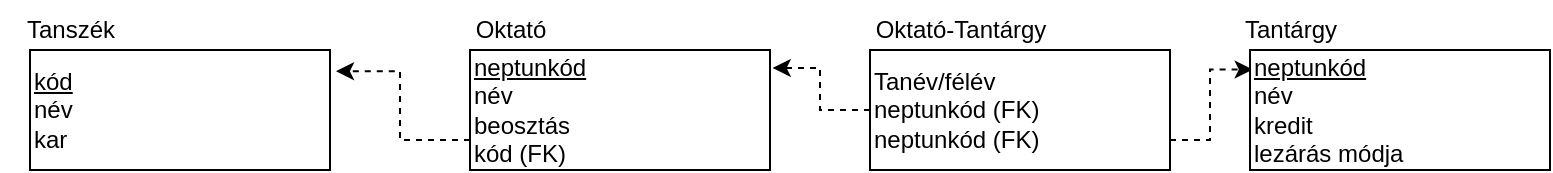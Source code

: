 <mxfile version="20.4.0" type="device" pages="3"><diagram id="xZZGokO2oOTZv_z4ge9-" name="1 oldal"><mxGraphModel dx="1965" dy="635" grid="1" gridSize="10" guides="1" tooltips="1" connect="1" arrows="1" fold="1" page="1" pageScale="1" pageWidth="827" pageHeight="1169" math="0" shadow="0"><root><mxCell id="0"/><mxCell id="1" parent="0"/><mxCell id="-jup2-APODYD8nRjc-1a-1" value="&lt;div style=&quot;&quot;&gt;&lt;u&gt;kód&lt;/u&gt;&lt;/div&gt;&lt;div style=&quot;&quot;&gt;név&lt;/div&gt;&lt;div style=&quot;&quot;&gt;kar&lt;/div&gt;" style="rounded=0;whiteSpace=wrap;html=1;align=left;" vertex="1" parent="1"><mxGeometry x="10" y="260" width="150" height="60" as="geometry"/></mxCell><mxCell id="LSwf5mQj4XX4KTJMRrTz-1" style="edgeStyle=orthogonalEdgeStyle;rounded=0;orthogonalLoop=1;jettySize=auto;html=1;exitX=0;exitY=0.75;exitDx=0;exitDy=0;entryX=1.02;entryY=0.177;entryDx=0;entryDy=0;entryPerimeter=0;dashed=1;" edge="1" parent="1" source="-jup2-APODYD8nRjc-1a-2" target="-jup2-APODYD8nRjc-1a-1"><mxGeometry relative="1" as="geometry"/></mxCell><mxCell id="-jup2-APODYD8nRjc-1a-2" value="&lt;u&gt;neptunkód&lt;/u&gt;&lt;br&gt;név&lt;br&gt;beosztás&lt;br&gt;kód (FK)" style="rounded=0;whiteSpace=wrap;html=1;align=left;" vertex="1" parent="1"><mxGeometry x="230" y="260" width="150" height="60" as="geometry"/></mxCell><mxCell id="-jup2-APODYD8nRjc-1a-16" style="edgeStyle=orthogonalEdgeStyle;rounded=0;orthogonalLoop=1;jettySize=auto;html=1;exitX=1;exitY=0.75;exitDx=0;exitDy=0;entryX=0.009;entryY=0.163;entryDx=0;entryDy=0;entryPerimeter=0;dashed=1;" edge="1" parent="1" source="-jup2-APODYD8nRjc-1a-3" target="-jup2-APODYD8nRjc-1a-4"><mxGeometry relative="1" as="geometry"/></mxCell><mxCell id="-jup2-APODYD8nRjc-1a-17" style="edgeStyle=orthogonalEdgeStyle;rounded=0;orthogonalLoop=1;jettySize=auto;html=1;exitX=0;exitY=0.5;exitDx=0;exitDy=0;entryX=1.009;entryY=0.15;entryDx=0;entryDy=0;entryPerimeter=0;dashed=1;" edge="1" parent="1" source="-jup2-APODYD8nRjc-1a-3" target="-jup2-APODYD8nRjc-1a-2"><mxGeometry relative="1" as="geometry"/></mxCell><mxCell id="-jup2-APODYD8nRjc-1a-3" value="Tanév/félév&lt;br&gt;neptunkód (FK)&lt;br&gt;neptunkód (FK)" style="rounded=0;whiteSpace=wrap;html=1;align=left;" vertex="1" parent="1"><mxGeometry x="430" y="260" width="150" height="60" as="geometry"/></mxCell><mxCell id="-jup2-APODYD8nRjc-1a-4" value="&lt;u&gt;neptunkód&lt;br&gt;&lt;/u&gt;név&lt;br&gt;kredit&lt;br&gt;lezárás módja" style="rounded=0;whiteSpace=wrap;html=1;align=left;" vertex="1" parent="1"><mxGeometry x="620" y="260" width="150" height="60" as="geometry"/></mxCell><mxCell id="-jup2-APODYD8nRjc-1a-5" value="Tanszék" style="text;html=1;align=center;verticalAlign=middle;resizable=0;points=[];autosize=1;strokeColor=none;fillColor=none;" vertex="1" parent="1"><mxGeometry x="-5" y="235" width="70" height="30" as="geometry"/></mxCell><mxCell id="-jup2-APODYD8nRjc-1a-6" value="Oktató" style="text;html=1;align=center;verticalAlign=middle;resizable=0;points=[];autosize=1;strokeColor=none;fillColor=none;" vertex="1" parent="1"><mxGeometry x="220" y="235" width="60" height="30" as="geometry"/></mxCell><mxCell id="-jup2-APODYD8nRjc-1a-7" value="Oktató-Tantárgy" style="text;html=1;align=center;verticalAlign=middle;resizable=0;points=[];autosize=1;strokeColor=none;fillColor=none;" vertex="1" parent="1"><mxGeometry x="420" y="235" width="110" height="30" as="geometry"/></mxCell><mxCell id="-jup2-APODYD8nRjc-1a-8" value="Tantárgy" style="text;html=1;align=center;verticalAlign=middle;resizable=0;points=[];autosize=1;strokeColor=none;fillColor=none;" vertex="1" parent="1"><mxGeometry x="605" y="235" width="70" height="30" as="geometry"/></mxCell></root></mxGraphModel></diagram><diagram id="MEH-6-Mvidd5dblnWSjn" name="2 oldal"><mxGraphModel dx="1138" dy="635" grid="1" gridSize="10" guides="1" tooltips="1" connect="1" arrows="1" fold="1" page="1" pageScale="1" pageWidth="827" pageHeight="1169" math="0" shadow="0"><root><mxCell id="0"/><mxCell id="1" parent="0"/><mxCell id="Kc6aPlns-HXEL1OUdgSd-1" value="Tanszék" style="rounded=0;whiteSpace=wrap;html=1;" vertex="1" parent="1"><mxGeometry x="540" y="740" width="120" height="60" as="geometry"/></mxCell><mxCell id="FNhQ5bB2hk6sJd6edgeo-1" value="Oktató" style="rounded=0;whiteSpace=wrap;html=1;" vertex="1" parent="1"><mxGeometry x="540" y="500" width="120" height="60" as="geometry"/></mxCell><mxCell id="FNhQ5bB2hk6sJd6edgeo-2" value="Tantárgy" style="rounded=0;whiteSpace=wrap;html=1;" vertex="1" parent="1"><mxGeometry x="60" y="500" width="120" height="60" as="geometry"/></mxCell><mxCell id="ti5UxqFT_n5N5VSJ8Pya-1" value="&lt;u&gt;kód&lt;/u&gt;" style="ellipse;whiteSpace=wrap;html=1;" vertex="1" parent="1"><mxGeometry x="470" y="850" width="70" height="60" as="geometry"/></mxCell><mxCell id="ti5UxqFT_n5N5VSJ8Pya-2" value="név" style="ellipse;whiteSpace=wrap;html=1;" vertex="1" parent="1"><mxGeometry x="565" y="850" width="70" height="60" as="geometry"/></mxCell><mxCell id="ti5UxqFT_n5N5VSJ8Pya-3" value="kar" style="ellipse;whiteSpace=wrap;html=1;" vertex="1" parent="1"><mxGeometry x="660" y="850" width="70" height="60" as="geometry"/></mxCell><mxCell id="ti5UxqFT_n5N5VSJ8Pya-8" value="&lt;u&gt;neptunkód&lt;/u&gt;" style="ellipse;whiteSpace=wrap;html=1;" vertex="1" parent="1"><mxGeometry x="480" y="330" width="70" height="60" as="geometry"/></mxCell><mxCell id="ti5UxqFT_n5N5VSJ8Pya-10" value="név" style="ellipse;whiteSpace=wrap;html=1;" vertex="1" parent="1"><mxGeometry x="565" y="330" width="70" height="60" as="geometry"/></mxCell><mxCell id="ti5UxqFT_n5N5VSJ8Pya-11" value="beosztás" style="ellipse;whiteSpace=wrap;html=1;" vertex="1" parent="1"><mxGeometry x="660" y="330" width="70" height="60" as="geometry"/></mxCell><mxCell id="ti5UxqFT_n5N5VSJ8Pya-13" value="Oktató_Tantárgy" style="rhombus;whiteSpace=wrap;html=1;" vertex="1" parent="1"><mxGeometry x="334" y="490" width="80" height="80" as="geometry"/></mxCell><mxCell id="ti5UxqFT_n5N5VSJ8Pya-14" value="" style="endArrow=none;html=1;rounded=0;entryX=0.5;entryY=1;entryDx=0;entryDy=0;exitX=0.5;exitY=0;exitDx=0;exitDy=0;" edge="1" parent="1" source="ti5UxqFT_n5N5VSJ8Pya-1" target="Kc6aPlns-HXEL1OUdgSd-1"><mxGeometry width="50" height="50" relative="1" as="geometry"><mxPoint x="390" y="810" as="sourcePoint"/><mxPoint x="440" y="760" as="targetPoint"/></mxGeometry></mxCell><mxCell id="ti5UxqFT_n5N5VSJ8Pya-15" value="" style="endArrow=none;html=1;rounded=0;entryX=0.5;entryY=1;entryDx=0;entryDy=0;exitX=0.5;exitY=0;exitDx=0;exitDy=0;" edge="1" parent="1" source="ti5UxqFT_n5N5VSJ8Pya-2" target="Kc6aPlns-HXEL1OUdgSd-1"><mxGeometry width="50" height="50" relative="1" as="geometry"><mxPoint x="390" y="810" as="sourcePoint"/><mxPoint x="440" y="760" as="targetPoint"/></mxGeometry></mxCell><mxCell id="ti5UxqFT_n5N5VSJ8Pya-16" value="" style="endArrow=none;html=1;rounded=0;entryX=0.5;entryY=1;entryDx=0;entryDy=0;exitX=0.5;exitY=0;exitDx=0;exitDy=0;" edge="1" parent="1" source="ti5UxqFT_n5N5VSJ8Pya-3" target="Kc6aPlns-HXEL1OUdgSd-1"><mxGeometry width="50" height="50" relative="1" as="geometry"><mxPoint x="390" y="810" as="sourcePoint"/><mxPoint x="440" y="760" as="targetPoint"/></mxGeometry></mxCell><mxCell id="ti5UxqFT_n5N5VSJ8Pya-17" value="" style="endArrow=none;html=1;rounded=0;entryX=0.5;entryY=0;entryDx=0;entryDy=0;exitX=0.5;exitY=1;exitDx=0;exitDy=0;" edge="1" parent="1" source="ti5UxqFT_n5N5VSJ8Pya-8" target="FNhQ5bB2hk6sJd6edgeo-1"><mxGeometry width="50" height="50" relative="1" as="geometry"><mxPoint x="390" y="570" as="sourcePoint"/><mxPoint x="440" y="520" as="targetPoint"/></mxGeometry></mxCell><mxCell id="ti5UxqFT_n5N5VSJ8Pya-18" value="" style="endArrow=none;html=1;rounded=0;entryX=0.5;entryY=0;entryDx=0;entryDy=0;exitX=0.5;exitY=1;exitDx=0;exitDy=0;" edge="1" parent="1" source="ti5UxqFT_n5N5VSJ8Pya-10" target="FNhQ5bB2hk6sJd6edgeo-1"><mxGeometry width="50" height="50" relative="1" as="geometry"><mxPoint x="390" y="570" as="sourcePoint"/><mxPoint x="440" y="520" as="targetPoint"/></mxGeometry></mxCell><mxCell id="ti5UxqFT_n5N5VSJ8Pya-19" value="" style="endArrow=none;html=1;rounded=0;entryX=0.5;entryY=0;entryDx=0;entryDy=0;exitX=0.5;exitY=1;exitDx=0;exitDy=0;" edge="1" parent="1" source="ti5UxqFT_n5N5VSJ8Pya-11" target="FNhQ5bB2hk6sJd6edgeo-1"><mxGeometry width="50" height="50" relative="1" as="geometry"><mxPoint x="390" y="570" as="sourcePoint"/><mxPoint x="440" y="520" as="targetPoint"/></mxGeometry></mxCell><mxCell id="ti5UxqFT_n5N5VSJ8Pya-21" value="" style="endArrow=classic;html=1;rounded=0;exitX=0;exitY=0.5;exitDx=0;exitDy=0;entryX=1;entryY=0.5;entryDx=0;entryDy=0;" edge="1" parent="1" source="ti5UxqFT_n5N5VSJ8Pya-13" target="FNhQ5bB2hk6sJd6edgeo-2"><mxGeometry width="50" height="50" relative="1" as="geometry"><mxPoint x="390" y="570" as="sourcePoint"/><mxPoint x="440" y="520" as="targetPoint"/></mxGeometry></mxCell><mxCell id="ti5UxqFT_n5N5VSJ8Pya-22" value="" style="endArrow=classic;html=1;rounded=0;exitX=0;exitY=0.5;exitDx=0;exitDy=0;" edge="1" parent="1" source="ti5UxqFT_n5N5VSJ8Pya-13"><mxGeometry width="50" height="50" relative="1" as="geometry"><mxPoint x="390" y="570" as="sourcePoint"/><mxPoint x="190" y="530" as="targetPoint"/></mxGeometry></mxCell><mxCell id="ti5UxqFT_n5N5VSJ8Pya-23" value="" style="endArrow=classic;html=1;rounded=0;entryX=0;entryY=0.5;entryDx=0;entryDy=0;exitX=1;exitY=0.5;exitDx=0;exitDy=0;" edge="1" parent="1" source="ti5UxqFT_n5N5VSJ8Pya-13" target="FNhQ5bB2hk6sJd6edgeo-1"><mxGeometry width="50" height="50" relative="1" as="geometry"><mxPoint x="390" y="570" as="sourcePoint"/><mxPoint x="440" y="520" as="targetPoint"/></mxGeometry></mxCell><mxCell id="ti5UxqFT_n5N5VSJ8Pya-25" value="&lt;u&gt;neptunkód&lt;/u&gt;" style="ellipse;whiteSpace=wrap;html=1;" vertex="1" parent="1"><mxGeometry x="10" y="330" width="70" height="60" as="geometry"/></mxCell><mxCell id="ti5UxqFT_n5N5VSJ8Pya-26" value="név" style="ellipse;whiteSpace=wrap;html=1;" vertex="1" parent="1"><mxGeometry x="85" y="330" width="70" height="60" as="geometry"/></mxCell><mxCell id="ti5UxqFT_n5N5VSJ8Pya-27" value="kredit" style="ellipse;whiteSpace=wrap;html=1;" vertex="1" parent="1"><mxGeometry x="160" y="330" width="70" height="60" as="geometry"/></mxCell><mxCell id="ti5UxqFT_n5N5VSJ8Pya-28" value="lezárás módja" style="ellipse;whiteSpace=wrap;html=1;" vertex="1" parent="1"><mxGeometry x="240" y="330" width="70" height="60" as="geometry"/></mxCell><mxCell id="ti5UxqFT_n5N5VSJ8Pya-29" value="" style="endArrow=none;html=1;rounded=0;entryX=0.5;entryY=0;entryDx=0;entryDy=0;exitX=0.5;exitY=1;exitDx=0;exitDy=0;" edge="1" parent="1" source="ti5UxqFT_n5N5VSJ8Pya-25" target="FNhQ5bB2hk6sJd6edgeo-2"><mxGeometry width="50" height="50" relative="1" as="geometry"><mxPoint x="390" y="560" as="sourcePoint"/><mxPoint x="440" y="510" as="targetPoint"/></mxGeometry></mxCell><mxCell id="ti5UxqFT_n5N5VSJ8Pya-30" value="" style="endArrow=none;html=1;rounded=0;entryX=0.5;entryY=0;entryDx=0;entryDy=0;exitX=0.5;exitY=1;exitDx=0;exitDy=0;" edge="1" parent="1" source="ti5UxqFT_n5N5VSJ8Pya-26" target="FNhQ5bB2hk6sJd6edgeo-2"><mxGeometry width="50" height="50" relative="1" as="geometry"><mxPoint x="390" y="560" as="sourcePoint"/><mxPoint x="440" y="510" as="targetPoint"/></mxGeometry></mxCell><mxCell id="ti5UxqFT_n5N5VSJ8Pya-31" value="" style="endArrow=none;html=1;rounded=0;exitX=0.5;exitY=0;exitDx=0;exitDy=0;entryX=0.5;entryY=1;entryDx=0;entryDy=0;" edge="1" parent="1" source="FNhQ5bB2hk6sJd6edgeo-2" target="ti5UxqFT_n5N5VSJ8Pya-27"><mxGeometry width="50" height="50" relative="1" as="geometry"><mxPoint x="390" y="560" as="sourcePoint"/><mxPoint x="440" y="510" as="targetPoint"/></mxGeometry></mxCell><mxCell id="ti5UxqFT_n5N5VSJ8Pya-32" value="" style="endArrow=none;html=1;rounded=0;entryX=0.5;entryY=0;entryDx=0;entryDy=0;exitX=0.5;exitY=1;exitDx=0;exitDy=0;" edge="1" parent="1" source="ti5UxqFT_n5N5VSJ8Pya-28" target="FNhQ5bB2hk6sJd6edgeo-2"><mxGeometry width="50" height="50" relative="1" as="geometry"><mxPoint x="390" y="560" as="sourcePoint"/><mxPoint x="440" y="510" as="targetPoint"/></mxGeometry></mxCell><mxCell id="ti5UxqFT_n5N5VSJ8Pya-33" value="Oktató_Tanszék" style="rhombus;whiteSpace=wrap;html=1;" vertex="1" parent="1"><mxGeometry x="562.5" y="620" width="75" height="70" as="geometry"/></mxCell><mxCell id="ti5UxqFT_n5N5VSJ8Pya-34" value="" style="endArrow=classic;html=1;rounded=0;exitX=1;exitY=0.5;exitDx=0;exitDy=0;" edge="1" parent="1" source="ti5UxqFT_n5N5VSJ8Pya-13"><mxGeometry width="50" height="50" relative="1" as="geometry"><mxPoint x="390" y="720" as="sourcePoint"/><mxPoint x="530" y="530" as="targetPoint"/></mxGeometry></mxCell><mxCell id="ti5UxqFT_n5N5VSJ8Pya-35" value="" style="endArrow=classic;html=1;rounded=0;entryX=0.5;entryY=1;entryDx=0;entryDy=0;exitX=0.5;exitY=0;exitDx=0;exitDy=0;" edge="1" parent="1" source="ti5UxqFT_n5N5VSJ8Pya-33" target="FNhQ5bB2hk6sJd6edgeo-1"><mxGeometry width="50" height="50" relative="1" as="geometry"><mxPoint x="390" y="720" as="sourcePoint"/><mxPoint x="440" y="670" as="targetPoint"/></mxGeometry></mxCell><mxCell id="ti5UxqFT_n5N5VSJ8Pya-36" value="" style="endArrow=classic;html=1;rounded=0;entryX=0.5;entryY=0;entryDx=0;entryDy=0;exitX=0.5;exitY=1;exitDx=0;exitDy=0;" edge="1" parent="1" source="ti5UxqFT_n5N5VSJ8Pya-33" target="Kc6aPlns-HXEL1OUdgSd-1"><mxGeometry width="50" height="50" relative="1" as="geometry"><mxPoint x="390" y="720" as="sourcePoint"/><mxPoint x="440" y="670" as="targetPoint"/></mxGeometry></mxCell><mxCell id="ti5UxqFT_n5N5VSJ8Pya-38" value="" style="endArrow=classic;html=1;rounded=0;exitX=0.5;exitY=0;exitDx=0;exitDy=0;" edge="1" parent="1" source="ti5UxqFT_n5N5VSJ8Pya-33"><mxGeometry width="50" height="50" relative="1" as="geometry"><mxPoint x="390" y="720" as="sourcePoint"/><mxPoint x="600" y="570" as="targetPoint"/></mxGeometry></mxCell></root></mxGraphModel></diagram><diagram id="GI8u8YHPjlWfz5C8fOI7" name="3 oldal"><mxGraphModel dx="1138" dy="635" grid="1" gridSize="10" guides="1" tooltips="1" connect="1" arrows="1" fold="1" page="1" pageScale="1" pageWidth="827" pageHeight="1169" math="0" shadow="0"><root><mxCell id="0"/><mxCell id="1" parent="0"/><mxCell id="BjBF_6I8U9tEZ8jdHUUZ-28" value="Olvasó" style="swimlane;fontStyle=1;childLayout=stackLayout;horizontal=1;startSize=26;fillColor=none;horizontalStack=0;resizeParent=1;resizeParentMax=0;resizeLast=0;collapsible=1;marginBottom=0;" vertex="1" parent="1"><mxGeometry x="60" y="220" width="140" height="140" as="geometry"/></mxCell><mxCell id="BjBF_6I8U9tEZ8jdHUUZ-29" value="olvasójegy_sz" style="text;strokeColor=none;fillColor=none;align=left;verticalAlign=top;spacingLeft=4;spacingRight=4;overflow=hidden;rotatable=0;points=[[0,0.5],[1,0.5]];portConstraint=eastwest;fontStyle=4" vertex="1" parent="BjBF_6I8U9tEZ8jdHUUZ-28"><mxGeometry y="26" width="140" height="26" as="geometry"/></mxCell><mxCell id="BjBF_6I8U9tEZ8jdHUUZ-30" value="név" style="text;strokeColor=none;fillColor=none;align=left;verticalAlign=top;spacingLeft=4;spacingRight=4;overflow=hidden;rotatable=0;points=[[0,0.5],[1,0.5]];portConstraint=eastwest;" vertex="1" parent="BjBF_6I8U9tEZ8jdHUUZ-28"><mxGeometry y="52" width="140" height="26" as="geometry"/></mxCell><mxCell id="BjBF_6I8U9tEZ8jdHUUZ-31" value="város&#10;utca&#10;házsz" style="text;strokeColor=none;fillColor=none;align=left;verticalAlign=top;spacingLeft=4;spacingRight=4;overflow=hidden;rotatable=0;points=[[0,0.5],[1,0.5]];portConstraint=eastwest;" vertex="1" parent="BjBF_6I8U9tEZ8jdHUUZ-28"><mxGeometry y="78" width="140" height="62" as="geometry"/></mxCell><mxCell id="FCSG1irFqc9LHGHzPrru-1" value="Könyv" style="swimlane;fontStyle=1;childLayout=stackLayout;horizontal=1;startSize=26;fillColor=none;horizontalStack=0;resizeParent=1;resizeParentMax=0;resizeLast=0;collapsible=1;marginBottom=0;" vertex="1" parent="1"><mxGeometry x="260" y="220" width="140" height="140" as="geometry"/></mxCell><mxCell id="FCSG1irFqc9LHGHzPrru-2" value="raktári szám" style="text;strokeColor=none;fillColor=none;align=left;verticalAlign=top;spacingLeft=4;spacingRight=4;overflow=hidden;rotatable=0;points=[[0,0.5],[1,0.5]];portConstraint=eastwest;fontStyle=4" vertex="1" parent="FCSG1irFqc9LHGHzPrru-1"><mxGeometry y="26" width="140" height="26" as="geometry"/></mxCell><mxCell id="FCSG1irFqc9LHGHzPrru-3" value="ISBN" style="text;strokeColor=none;fillColor=none;align=left;verticalAlign=top;spacingLeft=4;spacingRight=4;overflow=hidden;rotatable=0;points=[[0,0.5],[1,0.5]];portConstraint=eastwest;" vertex="1" parent="FCSG1irFqc9LHGHzPrru-1"><mxGeometry y="52" width="140" height="26" as="geometry"/></mxCell><mxCell id="FCSG1irFqc9LHGHzPrru-4" value="cím&#10;név" style="text;strokeColor=none;fillColor=none;align=left;verticalAlign=top;spacingLeft=4;spacingRight=4;overflow=hidden;rotatable=0;points=[[0,0.5],[1,0.5]];portConstraint=eastwest;" vertex="1" parent="FCSG1irFqc9LHGHzPrru-1"><mxGeometry y="78" width="140" height="62" as="geometry"/></mxCell><mxCell id="xmxZEyCu7OUKbLaR4Fda-5" value="Kiadó" style="swimlane;fontStyle=1;childLayout=stackLayout;horizontal=1;startSize=26;horizontalStack=0;resizeParent=1;resizeParentMax=0;resizeLast=0;collapsible=1;marginBottom=0;align=center;fontSize=14;" vertex="1" parent="1"><mxGeometry x="450" y="220" width="140" height="140" as="geometry"/></mxCell><mxCell id="xmxZEyCu7OUKbLaR4Fda-6" value="név" style="text;strokeColor=none;fillColor=none;spacingLeft=4;spacingRight=4;overflow=hidden;rotatable=0;points=[[0,0.5],[1,0.5]];portConstraint=eastwest;fontSize=12;fontStyle=4" vertex="1" parent="xmxZEyCu7OUKbLaR4Fda-5"><mxGeometry y="26" width="140" height="30" as="geometry"/></mxCell><mxCell id="xmxZEyCu7OUKbLaR4Fda-7" value="honlap" style="text;strokeColor=none;fillColor=none;spacingLeft=4;spacingRight=4;overflow=hidden;rotatable=0;points=[[0,0.5],[1,0.5]];portConstraint=eastwest;fontSize=12;" vertex="1" parent="xmxZEyCu7OUKbLaR4Fda-5"><mxGeometry y="56" width="140" height="30" as="geometry"/></mxCell><mxCell id="xmxZEyCu7OUKbLaR4Fda-8" value="email&#10;telefon" style="text;strokeColor=none;fillColor=none;spacingLeft=4;spacingRight=4;overflow=hidden;rotatable=0;points=[[0,0.5],[1,0.5]];portConstraint=eastwest;fontSize=12;" vertex="1" parent="xmxZEyCu7OUKbLaR4Fda-5"><mxGeometry y="86" width="140" height="54" as="geometry"/></mxCell></root></mxGraphModel></diagram></mxfile>